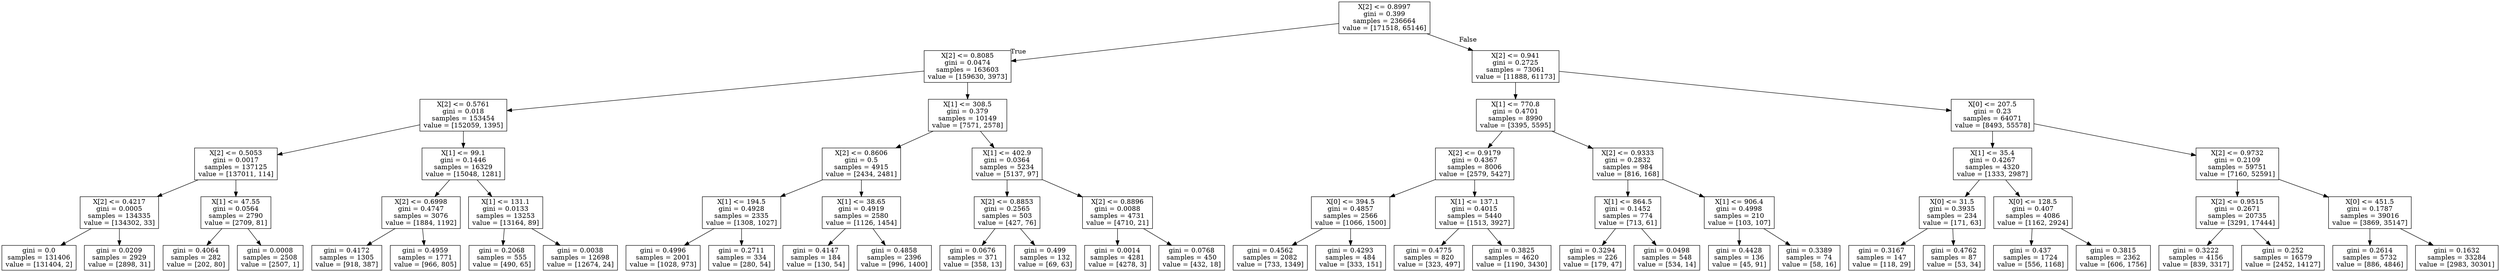 digraph Tree {
node [shape=box] ;
0 [label="X[2] <= 0.8997\ngini = 0.399\nsamples = 236664\nvalue = [171518, 65146]"] ;
1 [label="X[2] <= 0.8085\ngini = 0.0474\nsamples = 163603\nvalue = [159630, 3973]"] ;
0 -> 1 [labeldistance=2.5, labelangle=45, headlabel="True"] ;
2 [label="X[2] <= 0.5761\ngini = 0.018\nsamples = 153454\nvalue = [152059, 1395]"] ;
1 -> 2 ;
3 [label="X[2] <= 0.5053\ngini = 0.0017\nsamples = 137125\nvalue = [137011, 114]"] ;
2 -> 3 ;
4 [label="X[2] <= 0.4217\ngini = 0.0005\nsamples = 134335\nvalue = [134302, 33]"] ;
3 -> 4 ;
5 [label="gini = 0.0\nsamples = 131406\nvalue = [131404, 2]"] ;
4 -> 5 ;
6 [label="gini = 0.0209\nsamples = 2929\nvalue = [2898, 31]"] ;
4 -> 6 ;
7 [label="X[1] <= 47.55\ngini = 0.0564\nsamples = 2790\nvalue = [2709, 81]"] ;
3 -> 7 ;
8 [label="gini = 0.4064\nsamples = 282\nvalue = [202, 80]"] ;
7 -> 8 ;
9 [label="gini = 0.0008\nsamples = 2508\nvalue = [2507, 1]"] ;
7 -> 9 ;
10 [label="X[1] <= 99.1\ngini = 0.1446\nsamples = 16329\nvalue = [15048, 1281]"] ;
2 -> 10 ;
11 [label="X[2] <= 0.6998\ngini = 0.4747\nsamples = 3076\nvalue = [1884, 1192]"] ;
10 -> 11 ;
12 [label="gini = 0.4172\nsamples = 1305\nvalue = [918, 387]"] ;
11 -> 12 ;
13 [label="gini = 0.4959\nsamples = 1771\nvalue = [966, 805]"] ;
11 -> 13 ;
14 [label="X[1] <= 131.1\ngini = 0.0133\nsamples = 13253\nvalue = [13164, 89]"] ;
10 -> 14 ;
15 [label="gini = 0.2068\nsamples = 555\nvalue = [490, 65]"] ;
14 -> 15 ;
16 [label="gini = 0.0038\nsamples = 12698\nvalue = [12674, 24]"] ;
14 -> 16 ;
17 [label="X[1] <= 308.5\ngini = 0.379\nsamples = 10149\nvalue = [7571, 2578]"] ;
1 -> 17 ;
18 [label="X[2] <= 0.8606\ngini = 0.5\nsamples = 4915\nvalue = [2434, 2481]"] ;
17 -> 18 ;
19 [label="X[1] <= 194.5\ngini = 0.4928\nsamples = 2335\nvalue = [1308, 1027]"] ;
18 -> 19 ;
20 [label="gini = 0.4996\nsamples = 2001\nvalue = [1028, 973]"] ;
19 -> 20 ;
21 [label="gini = 0.2711\nsamples = 334\nvalue = [280, 54]"] ;
19 -> 21 ;
22 [label="X[1] <= 38.65\ngini = 0.4919\nsamples = 2580\nvalue = [1126, 1454]"] ;
18 -> 22 ;
23 [label="gini = 0.4147\nsamples = 184\nvalue = [130, 54]"] ;
22 -> 23 ;
24 [label="gini = 0.4858\nsamples = 2396\nvalue = [996, 1400]"] ;
22 -> 24 ;
25 [label="X[1] <= 402.9\ngini = 0.0364\nsamples = 5234\nvalue = [5137, 97]"] ;
17 -> 25 ;
26 [label="X[2] <= 0.8853\ngini = 0.2565\nsamples = 503\nvalue = [427, 76]"] ;
25 -> 26 ;
27 [label="gini = 0.0676\nsamples = 371\nvalue = [358, 13]"] ;
26 -> 27 ;
28 [label="gini = 0.499\nsamples = 132\nvalue = [69, 63]"] ;
26 -> 28 ;
29 [label="X[2] <= 0.8896\ngini = 0.0088\nsamples = 4731\nvalue = [4710, 21]"] ;
25 -> 29 ;
30 [label="gini = 0.0014\nsamples = 4281\nvalue = [4278, 3]"] ;
29 -> 30 ;
31 [label="gini = 0.0768\nsamples = 450\nvalue = [432, 18]"] ;
29 -> 31 ;
32 [label="X[2] <= 0.941\ngini = 0.2725\nsamples = 73061\nvalue = [11888, 61173]"] ;
0 -> 32 [labeldistance=2.5, labelangle=-45, headlabel="False"] ;
33 [label="X[1] <= 770.8\ngini = 0.4701\nsamples = 8990\nvalue = [3395, 5595]"] ;
32 -> 33 ;
34 [label="X[2] <= 0.9179\ngini = 0.4367\nsamples = 8006\nvalue = [2579, 5427]"] ;
33 -> 34 ;
35 [label="X[0] <= 394.5\ngini = 0.4857\nsamples = 2566\nvalue = [1066, 1500]"] ;
34 -> 35 ;
36 [label="gini = 0.4562\nsamples = 2082\nvalue = [733, 1349]"] ;
35 -> 36 ;
37 [label="gini = 0.4293\nsamples = 484\nvalue = [333, 151]"] ;
35 -> 37 ;
38 [label="X[1] <= 137.1\ngini = 0.4015\nsamples = 5440\nvalue = [1513, 3927]"] ;
34 -> 38 ;
39 [label="gini = 0.4775\nsamples = 820\nvalue = [323, 497]"] ;
38 -> 39 ;
40 [label="gini = 0.3825\nsamples = 4620\nvalue = [1190, 3430]"] ;
38 -> 40 ;
41 [label="X[2] <= 0.9333\ngini = 0.2832\nsamples = 984\nvalue = [816, 168]"] ;
33 -> 41 ;
42 [label="X[1] <= 864.5\ngini = 0.1452\nsamples = 774\nvalue = [713, 61]"] ;
41 -> 42 ;
43 [label="gini = 0.3294\nsamples = 226\nvalue = [179, 47]"] ;
42 -> 43 ;
44 [label="gini = 0.0498\nsamples = 548\nvalue = [534, 14]"] ;
42 -> 44 ;
45 [label="X[1] <= 906.4\ngini = 0.4998\nsamples = 210\nvalue = [103, 107]"] ;
41 -> 45 ;
46 [label="gini = 0.4428\nsamples = 136\nvalue = [45, 91]"] ;
45 -> 46 ;
47 [label="gini = 0.3389\nsamples = 74\nvalue = [58, 16]"] ;
45 -> 47 ;
48 [label="X[0] <= 207.5\ngini = 0.23\nsamples = 64071\nvalue = [8493, 55578]"] ;
32 -> 48 ;
49 [label="X[1] <= 35.4\ngini = 0.4267\nsamples = 4320\nvalue = [1333, 2987]"] ;
48 -> 49 ;
50 [label="X[0] <= 31.5\ngini = 0.3935\nsamples = 234\nvalue = [171, 63]"] ;
49 -> 50 ;
51 [label="gini = 0.3167\nsamples = 147\nvalue = [118, 29]"] ;
50 -> 51 ;
52 [label="gini = 0.4762\nsamples = 87\nvalue = [53, 34]"] ;
50 -> 52 ;
53 [label="X[0] <= 128.5\ngini = 0.407\nsamples = 4086\nvalue = [1162, 2924]"] ;
49 -> 53 ;
54 [label="gini = 0.437\nsamples = 1724\nvalue = [556, 1168]"] ;
53 -> 54 ;
55 [label="gini = 0.3815\nsamples = 2362\nvalue = [606, 1756]"] ;
53 -> 55 ;
56 [label="X[2] <= 0.9732\ngini = 0.2109\nsamples = 59751\nvalue = [7160, 52591]"] ;
48 -> 56 ;
57 [label="X[2] <= 0.9515\ngini = 0.2671\nsamples = 20735\nvalue = [3291, 17444]"] ;
56 -> 57 ;
58 [label="gini = 0.3222\nsamples = 4156\nvalue = [839, 3317]"] ;
57 -> 58 ;
59 [label="gini = 0.252\nsamples = 16579\nvalue = [2452, 14127]"] ;
57 -> 59 ;
60 [label="X[0] <= 451.5\ngini = 0.1787\nsamples = 39016\nvalue = [3869, 35147]"] ;
56 -> 60 ;
61 [label="gini = 0.2614\nsamples = 5732\nvalue = [886, 4846]"] ;
60 -> 61 ;
62 [label="gini = 0.1632\nsamples = 33284\nvalue = [2983, 30301]"] ;
60 -> 62 ;
}